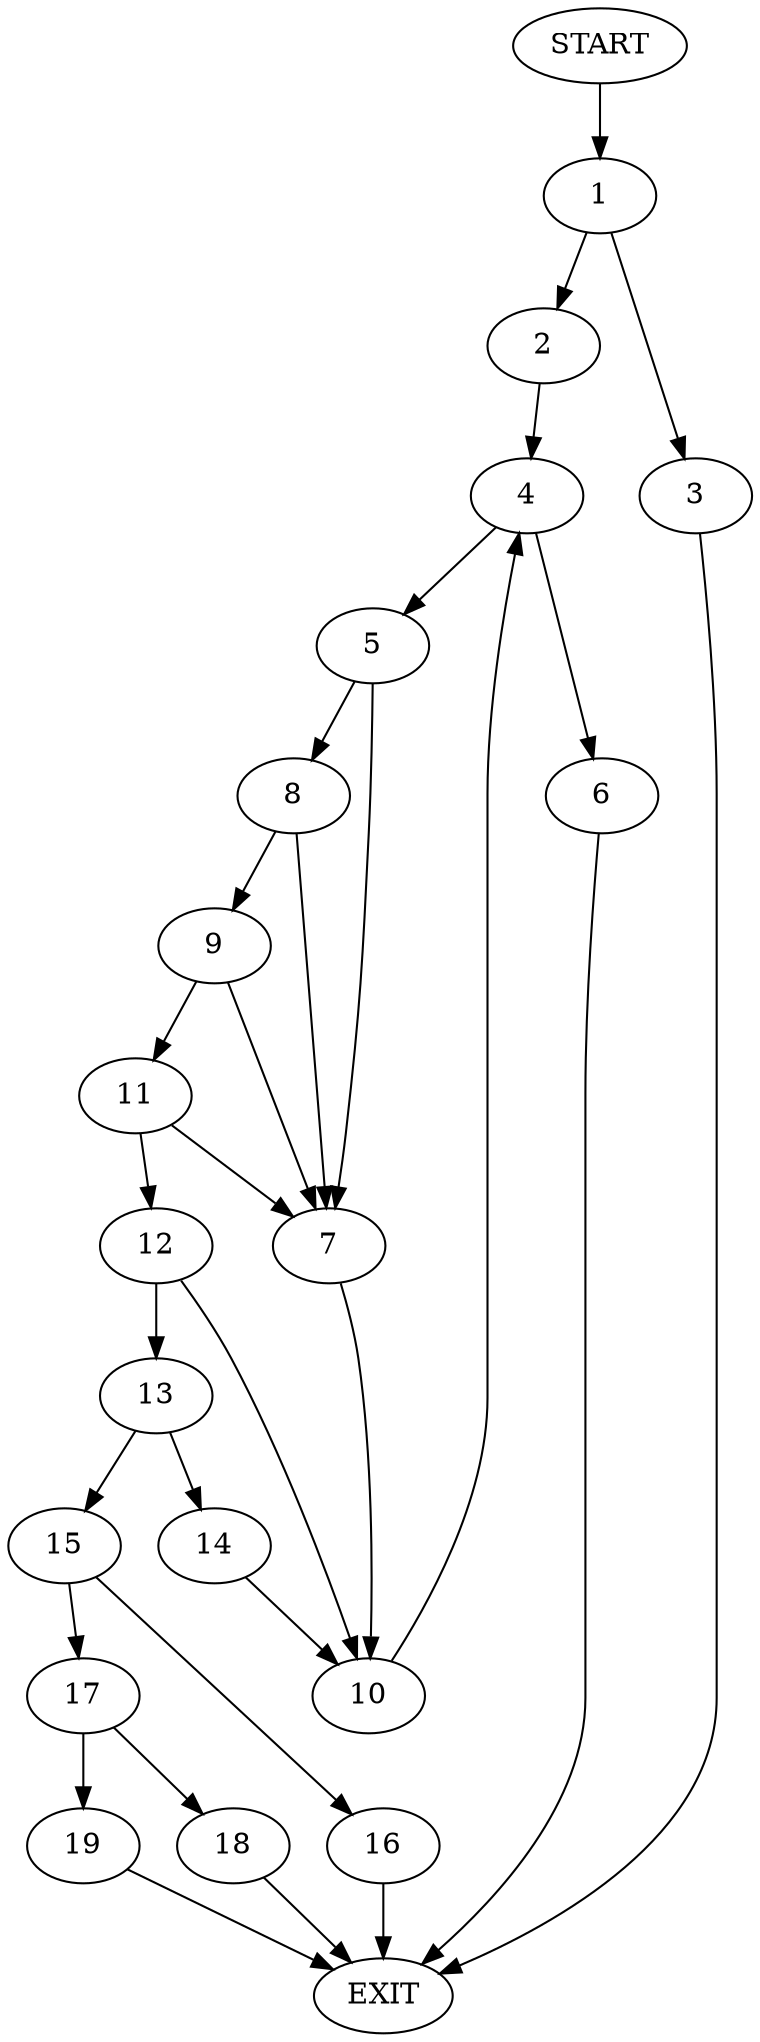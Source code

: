 digraph {
0 [label="START"]
20 [label="EXIT"]
0 -> 1
1 -> 2
1 -> 3
2 -> 4
3 -> 20
4 -> 5
4 -> 6
6 -> 20
5 -> 7
5 -> 8
8 -> 7
8 -> 9
7 -> 10
9 -> 7
9 -> 11
11 -> 12
11 -> 7
12 -> 10
12 -> 13
10 -> 4
13 -> 14
13 -> 15
15 -> 16
15 -> 17
14 -> 10
16 -> 20
17 -> 18
17 -> 19
18 -> 20
19 -> 20
}
